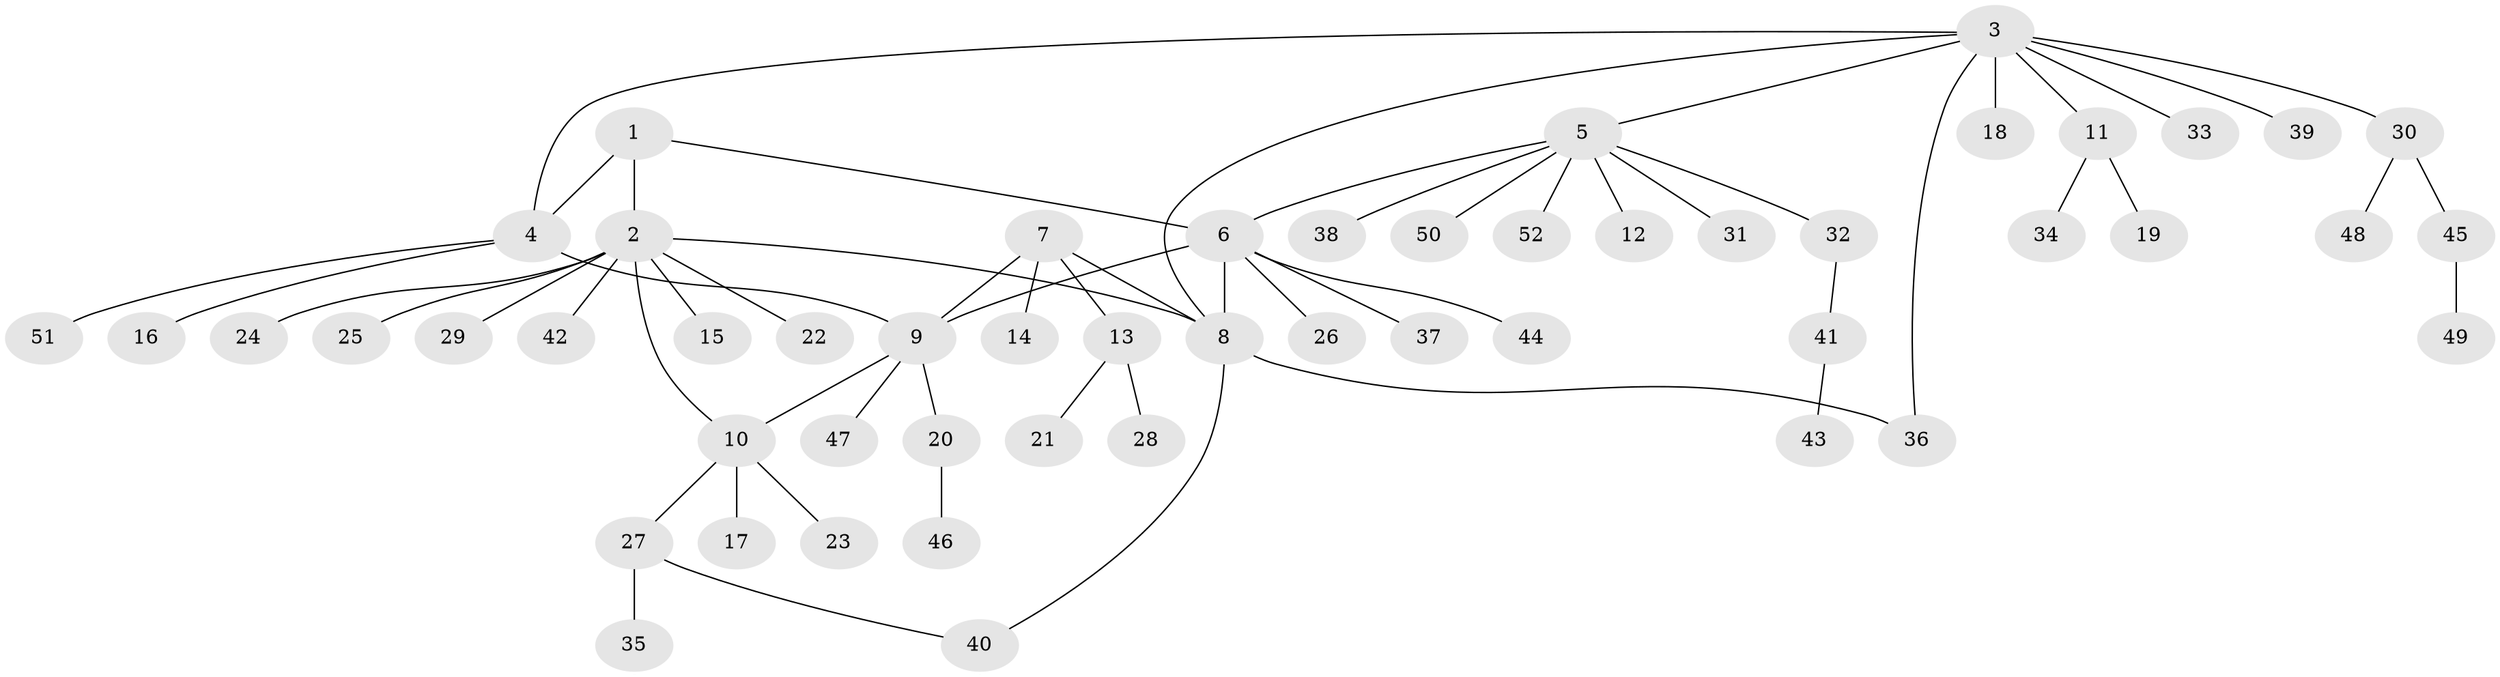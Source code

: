 // Generated by graph-tools (version 1.1) at 2025/16/03/09/25 04:16:05]
// undirected, 52 vertices, 59 edges
graph export_dot {
graph [start="1"]
  node [color=gray90,style=filled];
  1;
  2;
  3;
  4;
  5;
  6;
  7;
  8;
  9;
  10;
  11;
  12;
  13;
  14;
  15;
  16;
  17;
  18;
  19;
  20;
  21;
  22;
  23;
  24;
  25;
  26;
  27;
  28;
  29;
  30;
  31;
  32;
  33;
  34;
  35;
  36;
  37;
  38;
  39;
  40;
  41;
  42;
  43;
  44;
  45;
  46;
  47;
  48;
  49;
  50;
  51;
  52;
  1 -- 2;
  1 -- 4;
  1 -- 6;
  2 -- 8;
  2 -- 10;
  2 -- 15;
  2 -- 22;
  2 -- 24;
  2 -- 25;
  2 -- 29;
  2 -- 42;
  3 -- 4;
  3 -- 5;
  3 -- 8;
  3 -- 11;
  3 -- 18;
  3 -- 30;
  3 -- 33;
  3 -- 36;
  3 -- 39;
  4 -- 9;
  4 -- 16;
  4 -- 51;
  5 -- 6;
  5 -- 12;
  5 -- 31;
  5 -- 32;
  5 -- 38;
  5 -- 50;
  5 -- 52;
  6 -- 8;
  6 -- 9;
  6 -- 26;
  6 -- 37;
  6 -- 44;
  7 -- 8;
  7 -- 9;
  7 -- 13;
  7 -- 14;
  8 -- 36;
  8 -- 40;
  9 -- 10;
  9 -- 20;
  9 -- 47;
  10 -- 17;
  10 -- 23;
  10 -- 27;
  11 -- 19;
  11 -- 34;
  13 -- 21;
  13 -- 28;
  20 -- 46;
  27 -- 35;
  27 -- 40;
  30 -- 45;
  30 -- 48;
  32 -- 41;
  41 -- 43;
  45 -- 49;
}
